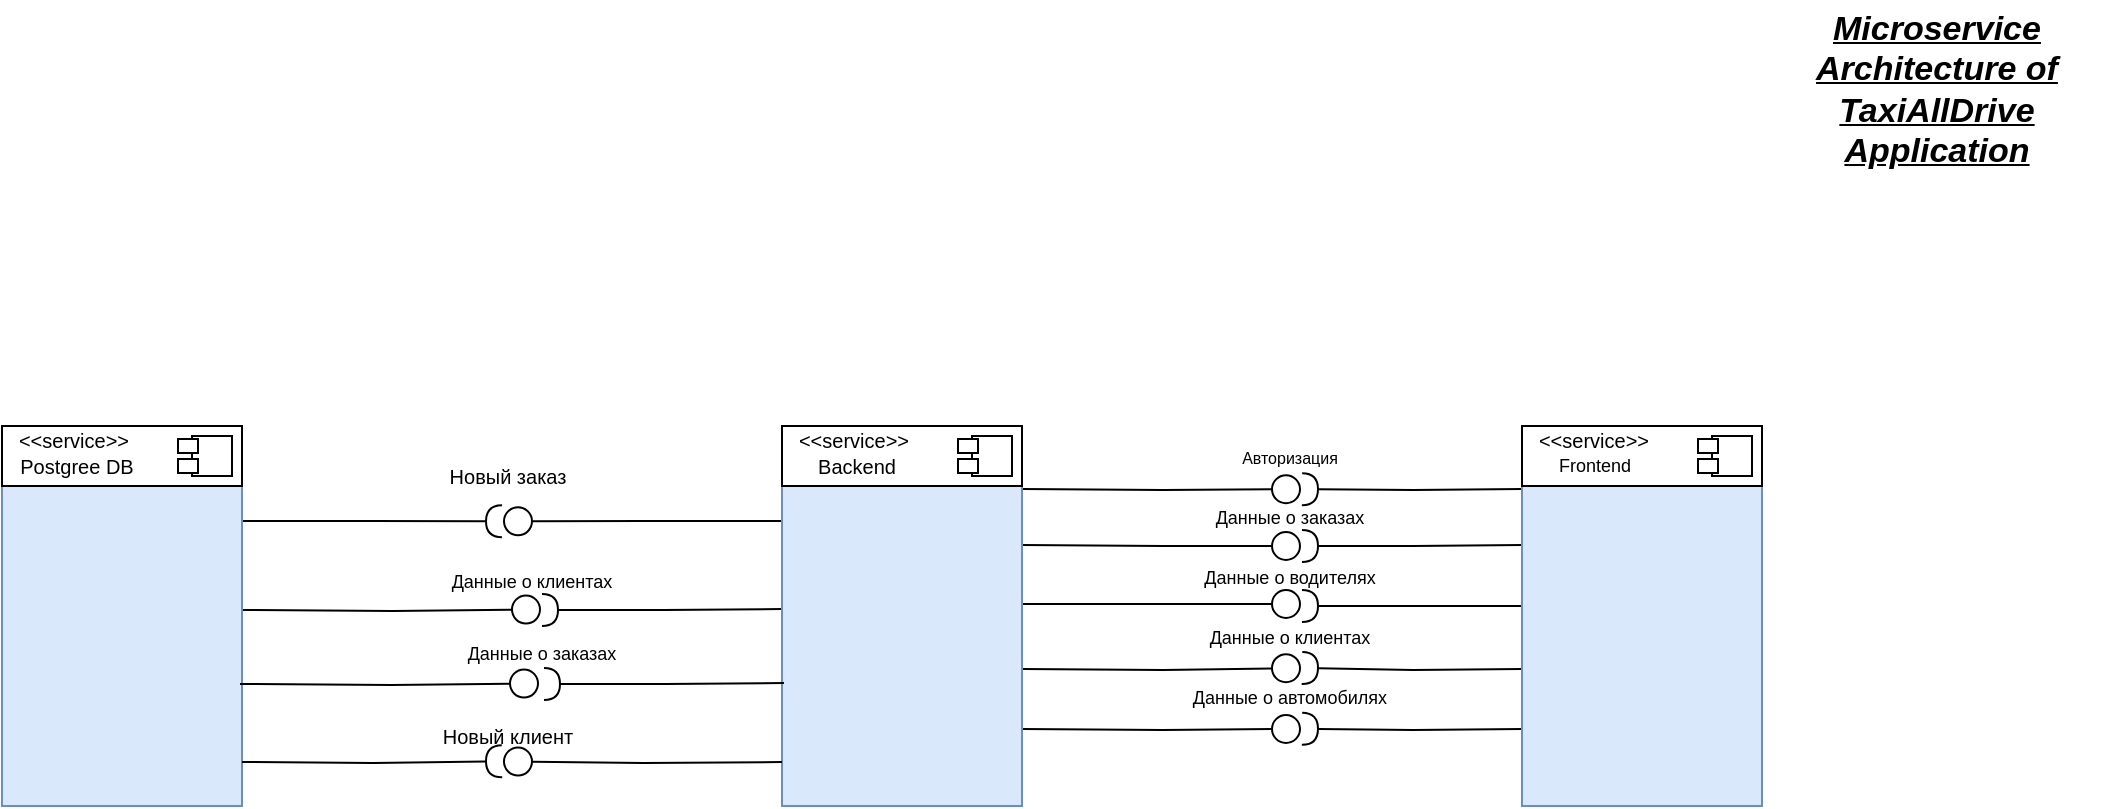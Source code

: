 <mxfile version="24.6.4" type="device">
  <diagram name="Page-1" id="5f0bae14-7c28-e335-631c-24af17079c00">
    <mxGraphModel dx="3327" dy="1416" grid="1" gridSize="10" guides="1" tooltips="1" connect="1" arrows="1" fold="1" page="1" pageScale="1" pageWidth="1169" pageHeight="827" background="none" math="0" shadow="0">
      <root>
        <mxCell id="0" />
        <mxCell id="1" parent="0" />
        <mxCell id="90Y9QjRsGdumL3US-0Al-87" value="" style="group" parent="1" connectable="0" vertex="1">
          <mxGeometry x="-1480" y="-590" width="120" height="190" as="geometry" />
        </mxCell>
        <mxCell id="8VMu90FHNc5uFZkxF0Xm-27" style="edgeStyle=orthogonalEdgeStyle;rounded=0;orthogonalLoop=1;jettySize=auto;html=1;exitX=0;exitY=0.25;exitDx=0;exitDy=0;endArrow=halfCircle;endFill=0;" parent="90Y9QjRsGdumL3US-0Al-87" edge="1">
          <mxGeometry relative="1" as="geometry">
            <mxPoint x="-110" y="31.571" as="targetPoint" />
            <mxPoint y="31.5" as="sourcePoint" />
          </mxGeometry>
        </mxCell>
        <mxCell id="8VMu90FHNc5uFZkxF0Xm-31" style="edgeStyle=orthogonalEdgeStyle;rounded=0;orthogonalLoop=1;jettySize=auto;html=1;exitX=0;exitY=0.25;exitDx=0;exitDy=0;endArrow=halfCircle;endFill=0;" parent="90Y9QjRsGdumL3US-0Al-87" edge="1">
          <mxGeometry relative="1" as="geometry">
            <mxPoint x="-110" y="60" as="targetPoint" />
            <mxPoint y="59.5" as="sourcePoint" />
          </mxGeometry>
        </mxCell>
        <mxCell id="8VMu90FHNc5uFZkxF0Xm-44" style="edgeStyle=orthogonalEdgeStyle;rounded=0;orthogonalLoop=1;jettySize=auto;html=1;endArrow=halfCircle;endFill=0;" parent="90Y9QjRsGdumL3US-0Al-87" edge="1">
          <mxGeometry relative="1" as="geometry">
            <mxPoint x="-110" y="90" as="targetPoint" />
            <mxPoint y="90" as="sourcePoint" />
          </mxGeometry>
        </mxCell>
        <mxCell id="8VMu90FHNc5uFZkxF0Xm-48" style="edgeStyle=orthogonalEdgeStyle;rounded=0;orthogonalLoop=1;jettySize=auto;html=1;exitX=0;exitY=0.75;exitDx=0;exitDy=0;endArrow=halfCircle;endFill=0;" parent="90Y9QjRsGdumL3US-0Al-87" edge="1">
          <mxGeometry relative="1" as="geometry">
            <mxPoint x="-110" y="121" as="targetPoint" />
            <mxPoint y="121.5" as="sourcePoint" />
          </mxGeometry>
        </mxCell>
        <mxCell id="8VMu90FHNc5uFZkxF0Xm-54" style="edgeStyle=orthogonalEdgeStyle;rounded=0;orthogonalLoop=1;jettySize=auto;html=1;exitX=0;exitY=0.75;exitDx=0;exitDy=0;endArrow=halfCircle;endFill=0;" parent="90Y9QjRsGdumL3US-0Al-87" edge="1">
          <mxGeometry relative="1" as="geometry">
            <mxPoint x="-110" y="151.429" as="targetPoint" />
            <mxPoint y="151.5" as="sourcePoint" />
          </mxGeometry>
        </mxCell>
        <mxCell id="90Y9QjRsGdumL3US-0Al-88" value="" style="rounded=0;whiteSpace=wrap;html=1;fillColor=#dae8fc;strokeColor=#6c8ebf;container=1;" parent="90Y9QjRsGdumL3US-0Al-87" vertex="1">
          <mxGeometry width="120.0" height="190" as="geometry" />
        </mxCell>
        <mxCell id="90Y9QjRsGdumL3US-0Al-89" value="" style="rounded=0;whiteSpace=wrap;html=1;" parent="90Y9QjRsGdumL3US-0Al-88" vertex="1">
          <mxGeometry width="120" height="30" as="geometry" />
        </mxCell>
        <mxCell id="90Y9QjRsGdumL3US-0Al-90" value="&lt;font style=&quot;font-size: 9px;&quot;&gt;Frontend&lt;/font&gt;" style="text;html=1;align=center;verticalAlign=middle;whiteSpace=wrap;rounded=0;" parent="90Y9QjRsGdumL3US-0Al-88" vertex="1">
          <mxGeometry x="-3" y="14" width="79" height="10" as="geometry" />
        </mxCell>
        <mxCell id="90Y9QjRsGdumL3US-0Al-91" value="" style="group" parent="90Y9QjRsGdumL3US-0Al-87" connectable="0" vertex="1">
          <mxGeometry x="85" y="5" width="40" height="30" as="geometry" />
        </mxCell>
        <mxCell id="90Y9QjRsGdumL3US-0Al-92" value="" style="whiteSpace=wrap;html=1;aspect=fixed;" parent="90Y9QjRsGdumL3US-0Al-91" vertex="1">
          <mxGeometry x="10" width="20" height="20" as="geometry" />
        </mxCell>
        <mxCell id="90Y9QjRsGdumL3US-0Al-93" value="" style="rounded=0;whiteSpace=wrap;html=1;" parent="90Y9QjRsGdumL3US-0Al-91" vertex="1">
          <mxGeometry x="3" y="1.5" width="10" height="7" as="geometry" />
        </mxCell>
        <mxCell id="90Y9QjRsGdumL3US-0Al-94" value="" style="rounded=0;whiteSpace=wrap;html=1;" parent="90Y9QjRsGdumL3US-0Al-91" vertex="1">
          <mxGeometry x="3" y="11.5" width="10" height="7" as="geometry" />
        </mxCell>
        <mxCell id="90Y9QjRsGdumL3US-0Al-95" value="&lt;font style=&quot;font-size: 10px;&quot;&gt;&amp;lt;&amp;lt;service&amp;gt;&amp;gt;&lt;/font&gt;" style="text;html=1;align=center;verticalAlign=middle;whiteSpace=wrap;rounded=0;" parent="90Y9QjRsGdumL3US-0Al-87" vertex="1">
          <mxGeometry x="6" y="2" width="60" height="10" as="geometry" />
        </mxCell>
        <mxCell id="90Y9QjRsGdumL3US-0Al-105" value="" style="group" parent="1" connectable="0" vertex="1">
          <mxGeometry x="-2240" y="-590" width="120" height="190" as="geometry" />
        </mxCell>
        <mxCell id="8VMu90FHNc5uFZkxF0Xm-63" style="edgeStyle=orthogonalEdgeStyle;rounded=0;orthogonalLoop=1;jettySize=auto;html=1;exitX=1;exitY=0.5;exitDx=0;exitDy=0;endArrow=circle;endFill=0;" parent="90Y9QjRsGdumL3US-0Al-105" edge="1">
          <mxGeometry relative="1" as="geometry">
            <mxPoint x="270" y="91.69" as="targetPoint" />
            <mxPoint x="120" y="92.0" as="sourcePoint" />
          </mxGeometry>
        </mxCell>
        <mxCell id="8VMu90FHNc5uFZkxF0Xm-72" style="edgeStyle=orthogonalEdgeStyle;rounded=0;orthogonalLoop=1;jettySize=auto;html=1;exitX=1;exitY=0.25;exitDx=0;exitDy=0;endArrow=halfCircle;endFill=0;" parent="90Y9QjRsGdumL3US-0Al-105" source="90Y9QjRsGdumL3US-0Al-106" edge="1">
          <mxGeometry relative="1" as="geometry">
            <mxPoint x="250" y="47.667" as="targetPoint" />
          </mxGeometry>
        </mxCell>
        <mxCell id="90Y9QjRsGdumL3US-0Al-106" value="" style="rounded=0;whiteSpace=wrap;html=1;fillColor=#dae8fc;strokeColor=#6c8ebf;container=1;" parent="90Y9QjRsGdumL3US-0Al-105" vertex="1">
          <mxGeometry width="120.0" height="190" as="geometry" />
        </mxCell>
        <mxCell id="90Y9QjRsGdumL3US-0Al-107" value="" style="rounded=0;whiteSpace=wrap;html=1;" parent="90Y9QjRsGdumL3US-0Al-106" vertex="1">
          <mxGeometry width="120" height="30" as="geometry" />
        </mxCell>
        <mxCell id="90Y9QjRsGdumL3US-0Al-108" value="&lt;font size=&quot;1&quot;&gt;Postgree DB&lt;/font&gt;" style="text;html=1;align=center;verticalAlign=middle;whiteSpace=wrap;rounded=0;" parent="90Y9QjRsGdumL3US-0Al-106" vertex="1">
          <mxGeometry x="8" y="15" width="59" height="10" as="geometry" />
        </mxCell>
        <mxCell id="90Y9QjRsGdumL3US-0Al-109" value="" style="group" parent="90Y9QjRsGdumL3US-0Al-105" connectable="0" vertex="1">
          <mxGeometry x="85" y="5" width="40" height="30" as="geometry" />
        </mxCell>
        <mxCell id="90Y9QjRsGdumL3US-0Al-110" value="" style="whiteSpace=wrap;html=1;aspect=fixed;" parent="90Y9QjRsGdumL3US-0Al-109" vertex="1">
          <mxGeometry x="10" width="20" height="20" as="geometry" />
        </mxCell>
        <mxCell id="90Y9QjRsGdumL3US-0Al-111" value="" style="rounded=0;whiteSpace=wrap;html=1;" parent="90Y9QjRsGdumL3US-0Al-109" vertex="1">
          <mxGeometry x="3" y="1.5" width="10" height="7" as="geometry" />
        </mxCell>
        <mxCell id="90Y9QjRsGdumL3US-0Al-112" value="" style="rounded=0;whiteSpace=wrap;html=1;" parent="90Y9QjRsGdumL3US-0Al-109" vertex="1">
          <mxGeometry x="3" y="11.5" width="10" height="7" as="geometry" />
        </mxCell>
        <mxCell id="90Y9QjRsGdumL3US-0Al-113" value="&lt;font style=&quot;font-size: 10px;&quot;&gt;&amp;lt;&amp;lt;service&amp;gt;&amp;gt;&lt;/font&gt;" style="text;html=1;align=center;verticalAlign=middle;whiteSpace=wrap;rounded=0;" parent="90Y9QjRsGdumL3US-0Al-105" vertex="1">
          <mxGeometry x="6" y="2" width="60" height="10" as="geometry" />
        </mxCell>
        <mxCell id="90Y9QjRsGdumL3US-0Al-114" value="]" style="group" parent="1" connectable="0" vertex="1">
          <mxGeometry x="-1850" y="-590" width="120" height="190" as="geometry" />
        </mxCell>
        <mxCell id="8VMu90FHNc5uFZkxF0Xm-28" style="edgeStyle=orthogonalEdgeStyle;rounded=0;orthogonalLoop=1;jettySize=auto;html=1;exitX=1;exitY=0.25;exitDx=0;exitDy=0;endArrow=circle;endFill=0;" parent="90Y9QjRsGdumL3US-0Al-114" edge="1">
          <mxGeometry relative="1" as="geometry">
            <mxPoint x="260" y="31.571" as="targetPoint" />
            <mxPoint x="120" y="31.5" as="sourcePoint" />
          </mxGeometry>
        </mxCell>
        <mxCell id="8VMu90FHNc5uFZkxF0Xm-34" style="edgeStyle=orthogonalEdgeStyle;rounded=0;orthogonalLoop=1;jettySize=auto;html=1;exitX=1;exitY=0.25;exitDx=0;exitDy=0;endArrow=circle;endFill=0;" parent="90Y9QjRsGdumL3US-0Al-114" edge="1">
          <mxGeometry relative="1" as="geometry">
            <mxPoint x="260" y="60" as="targetPoint" />
            <mxPoint x="120" y="59.5" as="sourcePoint" />
          </mxGeometry>
        </mxCell>
        <mxCell id="8VMu90FHNc5uFZkxF0Xm-46" style="edgeStyle=orthogonalEdgeStyle;rounded=0;orthogonalLoop=1;jettySize=auto;html=1;endArrow=circle;endFill=0;" parent="90Y9QjRsGdumL3US-0Al-114" edge="1">
          <mxGeometry relative="1" as="geometry">
            <mxPoint x="260" y="89" as="targetPoint" />
            <mxPoint x="120" y="89" as="sourcePoint" />
          </mxGeometry>
        </mxCell>
        <mxCell id="8VMu90FHNc5uFZkxF0Xm-47" style="edgeStyle=orthogonalEdgeStyle;rounded=0;orthogonalLoop=1;jettySize=auto;html=1;exitX=1;exitY=0.25;exitDx=0;exitDy=0;endArrow=circle;endFill=0;" parent="90Y9QjRsGdumL3US-0Al-114" edge="1">
          <mxGeometry relative="1" as="geometry">
            <mxPoint x="260" y="121" as="targetPoint" />
            <mxPoint x="120" y="121.5" as="sourcePoint" />
          </mxGeometry>
        </mxCell>
        <mxCell id="8VMu90FHNc5uFZkxF0Xm-55" style="edgeStyle=orthogonalEdgeStyle;rounded=0;orthogonalLoop=1;jettySize=auto;html=1;exitX=1;exitY=0.75;exitDx=0;exitDy=0;endArrow=circle;endFill=0;" parent="90Y9QjRsGdumL3US-0Al-114" edge="1">
          <mxGeometry relative="1" as="geometry">
            <mxPoint x="260" y="151.429" as="targetPoint" />
            <mxPoint x="120" y="151.5" as="sourcePoint" />
          </mxGeometry>
        </mxCell>
        <mxCell id="8VMu90FHNc5uFZkxF0Xm-61" style="edgeStyle=orthogonalEdgeStyle;rounded=0;orthogonalLoop=1;jettySize=auto;html=1;exitX=0;exitY=0.25;exitDx=0;exitDy=0;endArrow=halfCircle;endFill=0;" parent="90Y9QjRsGdumL3US-0Al-114" edge="1">
          <mxGeometry relative="1" as="geometry">
            <mxPoint x="-120" y="92" as="targetPoint" />
            <mxPoint y="91.5" as="sourcePoint" />
          </mxGeometry>
        </mxCell>
        <mxCell id="8VMu90FHNc5uFZkxF0Xm-73" style="edgeStyle=orthogonalEdgeStyle;rounded=0;orthogonalLoop=1;jettySize=auto;html=1;exitX=0;exitY=0.25;exitDx=0;exitDy=0;endArrow=circle;endFill=0;" parent="90Y9QjRsGdumL3US-0Al-114" source="90Y9QjRsGdumL3US-0Al-115" edge="1">
          <mxGeometry relative="1" as="geometry">
            <mxPoint x="-140" y="47.667" as="targetPoint" />
          </mxGeometry>
        </mxCell>
        <mxCell id="90Y9QjRsGdumL3US-0Al-115" value="" style="rounded=0;whiteSpace=wrap;html=1;fillColor=#dae8fc;strokeColor=#6c8ebf;container=1;" parent="90Y9QjRsGdumL3US-0Al-114" vertex="1">
          <mxGeometry width="120.0" height="190" as="geometry" />
        </mxCell>
        <mxCell id="90Y9QjRsGdumL3US-0Al-116" value="" style="rounded=0;whiteSpace=wrap;html=1;" parent="90Y9QjRsGdumL3US-0Al-115" vertex="1">
          <mxGeometry width="120" height="30" as="geometry" />
        </mxCell>
        <mxCell id="90Y9QjRsGdumL3US-0Al-117" value="&lt;font size=&quot;1&quot;&gt;Backend&lt;/font&gt;" style="text;html=1;align=center;verticalAlign=middle;whiteSpace=wrap;rounded=0;" parent="90Y9QjRsGdumL3US-0Al-115" vertex="1">
          <mxGeometry x="3" y="16" width="69" height="7" as="geometry" />
        </mxCell>
        <mxCell id="90Y9QjRsGdumL3US-0Al-118" value="" style="group" parent="90Y9QjRsGdumL3US-0Al-114" connectable="0" vertex="1">
          <mxGeometry x="85" y="5" width="40" height="30" as="geometry" />
        </mxCell>
        <mxCell id="90Y9QjRsGdumL3US-0Al-119" value="" style="whiteSpace=wrap;html=1;aspect=fixed;" parent="90Y9QjRsGdumL3US-0Al-118" vertex="1">
          <mxGeometry x="10" width="20" height="20" as="geometry" />
        </mxCell>
        <mxCell id="90Y9QjRsGdumL3US-0Al-120" value="" style="rounded=0;whiteSpace=wrap;html=1;" parent="90Y9QjRsGdumL3US-0Al-118" vertex="1">
          <mxGeometry x="3" y="1.5" width="10" height="7" as="geometry" />
        </mxCell>
        <mxCell id="90Y9QjRsGdumL3US-0Al-121" value="" style="rounded=0;whiteSpace=wrap;html=1;" parent="90Y9QjRsGdumL3US-0Al-118" vertex="1">
          <mxGeometry x="3" y="11.5" width="10" height="7" as="geometry" />
        </mxCell>
        <mxCell id="90Y9QjRsGdumL3US-0Al-122" value="&lt;font style=&quot;font-size: 10px;&quot;&gt;&amp;lt;&amp;lt;service&amp;gt;&amp;gt;&lt;/font&gt;" style="text;html=1;align=center;verticalAlign=middle;whiteSpace=wrap;rounded=0;" parent="90Y9QjRsGdumL3US-0Al-114" vertex="1">
          <mxGeometry x="6" y="2" width="60" height="10" as="geometry" />
        </mxCell>
        <mxCell id="90Y9QjRsGdumL3US-0Al-238" value="&lt;font style=&quot;font-size: 17px;&quot;&gt;&lt;b&gt;&lt;i&gt;&lt;u&gt;Microservice Architecture of TaxiAllDrive Application&lt;/u&gt;&lt;/i&gt;&lt;/b&gt;&lt;/font&gt;" style="text;html=1;align=center;verticalAlign=middle;whiteSpace=wrap;rounded=0;" parent="1" vertex="1">
          <mxGeometry x="-1360" y="-803" width="174.83" height="90" as="geometry" />
        </mxCell>
        <mxCell id="8VMu90FHNc5uFZkxF0Xm-29" value="&lt;font style=&quot;font-size: 8px;&quot;&gt;Авторизация&lt;/font&gt;" style="text;html=1;align=center;verticalAlign=middle;whiteSpace=wrap;rounded=0;" parent="1" vertex="1">
          <mxGeometry x="-1626" y="-590" width="60" height="30" as="geometry" />
        </mxCell>
        <mxCell id="8VMu90FHNc5uFZkxF0Xm-36" value="&lt;font style=&quot;font-size: 9px;&quot;&gt;Данные о&lt;/font&gt;&lt;span style=&quot;font-size: 9px; background-color: initial;&quot;&gt;&amp;nbsp;заказах&lt;/span&gt;" style="text;html=1;align=center;verticalAlign=middle;whiteSpace=wrap;rounded=0;" parent="1" vertex="1">
          <mxGeometry x="-1659" y="-550" width="126" height="10" as="geometry" />
        </mxCell>
        <mxCell id="8VMu90FHNc5uFZkxF0Xm-45" value="&lt;font style=&quot;font-size: 9px;&quot;&gt;Данные о водителях&lt;/font&gt;" style="text;html=1;align=center;verticalAlign=middle;whiteSpace=wrap;rounded=0;" parent="1" vertex="1">
          <mxGeometry x="-1659" y="-520" width="126" height="10" as="geometry" />
        </mxCell>
        <mxCell id="8VMu90FHNc5uFZkxF0Xm-50" value="&lt;font style=&quot;font-size: 9px;&quot;&gt;Данные о клиентах&lt;/font&gt;" style="text;html=1;align=center;verticalAlign=middle;whiteSpace=wrap;rounded=0;" parent="1" vertex="1">
          <mxGeometry x="-1659" y="-490" width="126" height="10" as="geometry" />
        </mxCell>
        <mxCell id="8VMu90FHNc5uFZkxF0Xm-53" value="&lt;font style=&quot;font-size: 9px;&quot;&gt;Данные о автомобилях&lt;/font&gt;" style="text;html=1;align=center;verticalAlign=middle;whiteSpace=wrap;rounded=0;" parent="1" vertex="1">
          <mxGeometry x="-1659" y="-460" width="126" height="10" as="geometry" />
        </mxCell>
        <mxCell id="8VMu90FHNc5uFZkxF0Xm-57" value="&lt;font style=&quot;font-size: 9px;&quot;&gt;Данные о заказах&lt;/font&gt;" style="text;html=1;align=center;verticalAlign=middle;whiteSpace=wrap;rounded=0;" parent="1" vertex="1">
          <mxGeometry x="-2033" y="-482" width="126" height="10" as="geometry" />
        </mxCell>
        <mxCell id="8VMu90FHNc5uFZkxF0Xm-59" value="&lt;font style=&quot;font-size: 9px;&quot;&gt;Данные о клиентах&lt;/font&gt;" style="text;html=1;align=center;verticalAlign=middle;whiteSpace=wrap;rounded=0;" parent="1" vertex="1">
          <mxGeometry x="-2038" y="-518" width="126" height="10" as="geometry" />
        </mxCell>
        <mxCell id="8VMu90FHNc5uFZkxF0Xm-65" style="edgeStyle=orthogonalEdgeStyle;rounded=0;orthogonalLoop=1;jettySize=auto;html=1;exitX=0;exitY=0.25;exitDx=0;exitDy=0;endArrow=halfCircle;endFill=0;" parent="1" edge="1">
          <mxGeometry relative="1" as="geometry">
            <mxPoint x="-1969" y="-461" as="targetPoint" />
            <mxPoint x="-1849" y="-461.5" as="sourcePoint" />
          </mxGeometry>
        </mxCell>
        <mxCell id="8VMu90FHNc5uFZkxF0Xm-71" style="edgeStyle=orthogonalEdgeStyle;rounded=0;orthogonalLoop=1;jettySize=auto;html=1;exitX=1;exitY=0.5;exitDx=0;exitDy=0;endArrow=circle;endFill=0;" parent="1" edge="1">
          <mxGeometry relative="1" as="geometry">
            <mxPoint x="-1971" y="-461.31" as="targetPoint" />
            <mxPoint x="-2121" y="-461.0" as="sourcePoint" />
          </mxGeometry>
        </mxCell>
        <mxCell id="8VMu90FHNc5uFZkxF0Xm-75" value="&lt;font size=&quot;1&quot;&gt;Новый заказ&lt;/font&gt;" style="text;html=1;align=center;verticalAlign=middle;whiteSpace=wrap;rounded=0;" parent="1" vertex="1">
          <mxGeometry x="-2050" y="-570" width="126" height="10" as="geometry" />
        </mxCell>
        <mxCell id="8VMu90FHNc5uFZkxF0Xm-77" style="edgeStyle=orthogonalEdgeStyle;rounded=0;orthogonalLoop=1;jettySize=auto;html=1;exitX=0;exitY=0.25;exitDx=0;exitDy=0;endArrow=circle;endFill=0;" parent="1" edge="1">
          <mxGeometry relative="1" as="geometry">
            <mxPoint x="-1990" y="-422.333" as="targetPoint" />
            <mxPoint x="-1850" y="-422" as="sourcePoint" />
          </mxGeometry>
        </mxCell>
        <mxCell id="8VMu90FHNc5uFZkxF0Xm-79" style="edgeStyle=orthogonalEdgeStyle;rounded=0;orthogonalLoop=1;jettySize=auto;html=1;exitX=1;exitY=0.25;exitDx=0;exitDy=0;endArrow=halfCircle;endFill=0;" parent="1" edge="1">
          <mxGeometry relative="1" as="geometry">
            <mxPoint x="-1990" y="-422.333" as="targetPoint" />
            <mxPoint x="-2120" y="-422" as="sourcePoint" />
          </mxGeometry>
        </mxCell>
        <mxCell id="8VMu90FHNc5uFZkxF0Xm-80" value="&lt;font size=&quot;1&quot;&gt;Новый клиент&lt;/font&gt;" style="text;html=1;align=center;verticalAlign=middle;whiteSpace=wrap;rounded=0;" parent="1" vertex="1">
          <mxGeometry x="-2050" y="-440" width="126" height="10" as="geometry" />
        </mxCell>
      </root>
    </mxGraphModel>
  </diagram>
</mxfile>
